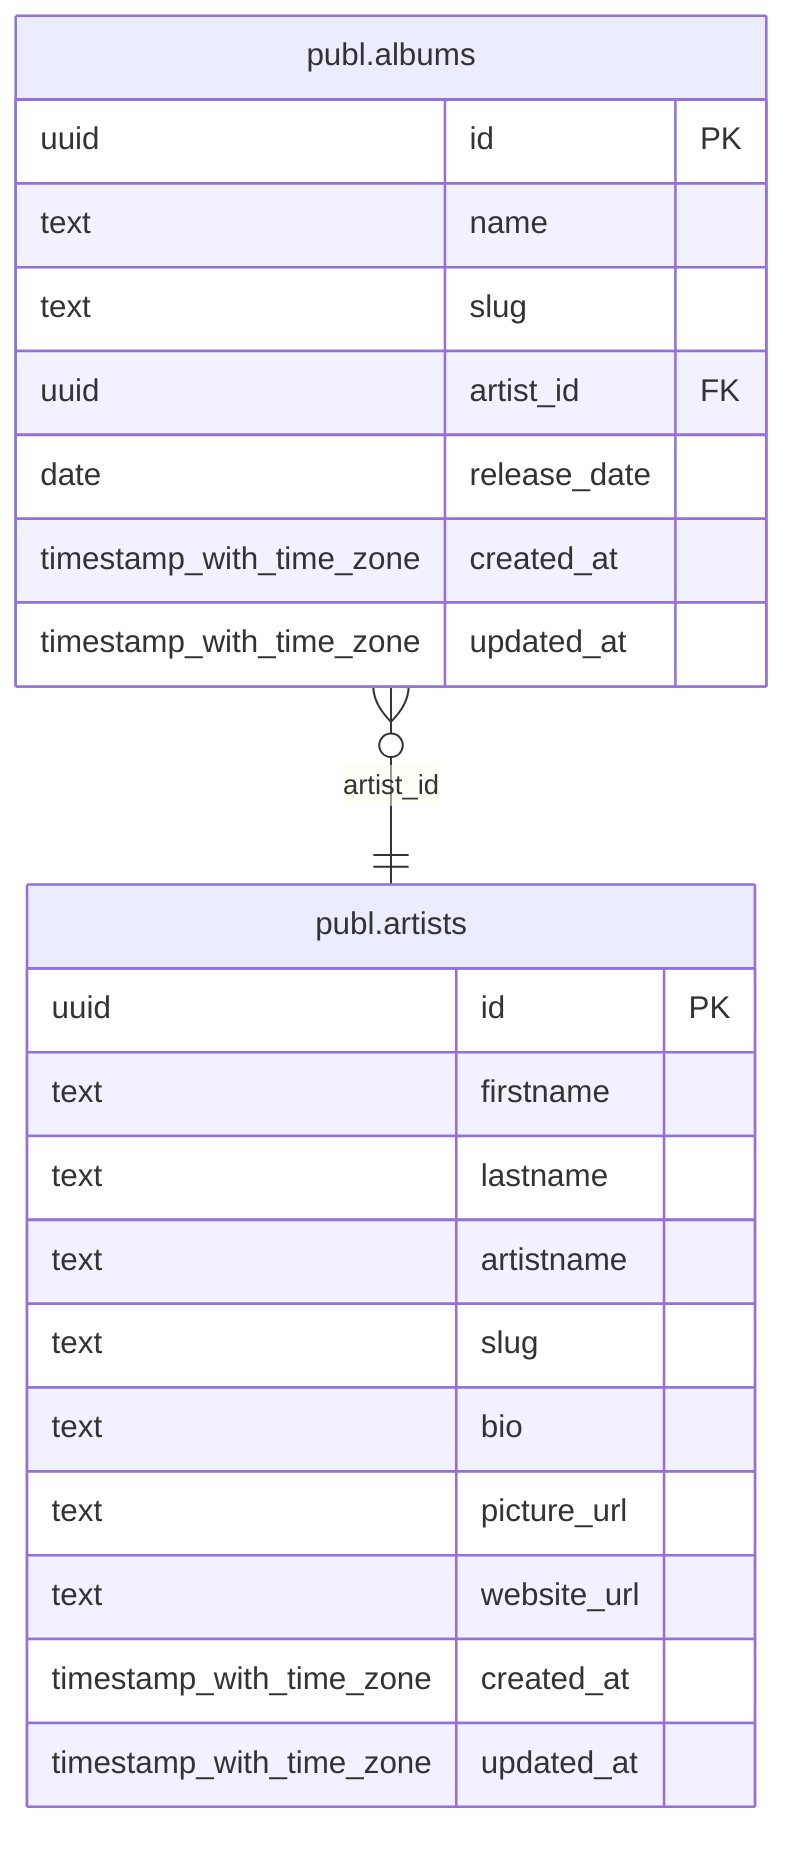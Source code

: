 erDiagram
    "publ.albums" {
        uuid id PK
        text name 
        text slug 
        uuid artist_id FK
        date release_date 
        timestamp_with_time_zone created_at 
        timestamp_with_time_zone updated_at 
    }

    "publ.artists" {
        uuid id PK
        text firstname 
        text lastname 
        text artistname 
        text slug 
        text bio 
        text picture_url 
        text website_url 
        timestamp_with_time_zone created_at 
        timestamp_with_time_zone updated_at 
    }

    "publ.albums" }o--|| "publ.artists" : "artist_id"